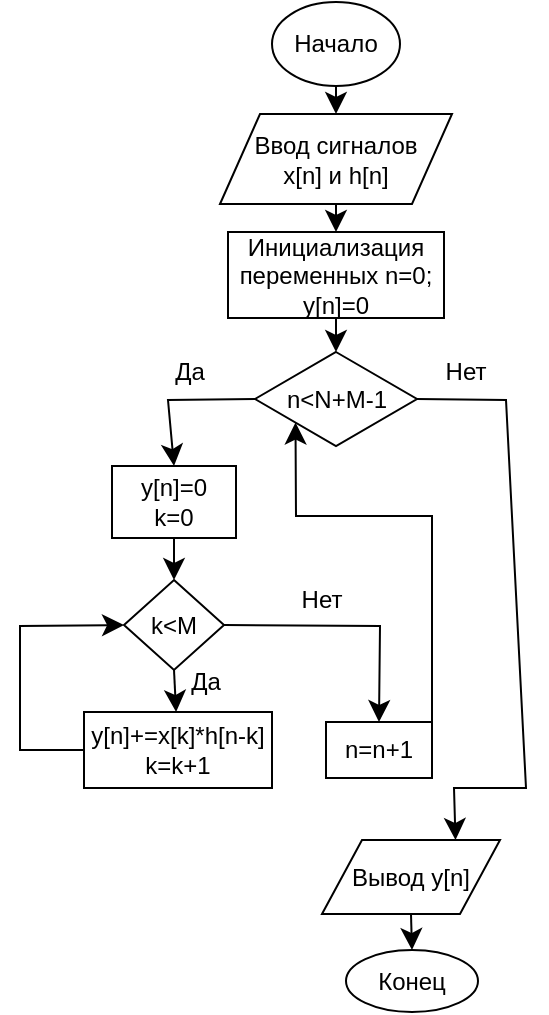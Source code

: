 <mxfile version="26.0.16" pages="2">
  <diagram name="Линейная свертка" id="K5Avs2HP38aUbaaJo2PH">
    <mxGraphModel dx="913" dy="1008" grid="0" gridSize="10" guides="1" tooltips="1" connect="1" arrows="1" fold="1" page="0" pageScale="1" pageWidth="827" pageHeight="1169" math="0" shadow="0">
      <root>
        <mxCell id="0" />
        <mxCell id="1" parent="0" />
        <mxCell id="LWh4g69PcNr4QW9ISP9D-3" style="edgeStyle=none;curved=1;rounded=0;orthogonalLoop=1;jettySize=auto;html=1;exitX=0.5;exitY=1;exitDx=0;exitDy=0;entryX=0.5;entryY=0;entryDx=0;entryDy=0;fontSize=12;startSize=8;endSize=8;" edge="1" parent="1" source="LWh4g69PcNr4QW9ISP9D-1" target="LWh4g69PcNr4QW9ISP9D-2">
          <mxGeometry relative="1" as="geometry" />
        </mxCell>
        <mxCell id="LWh4g69PcNr4QW9ISP9D-1" value="Начало" style="ellipse;whiteSpace=wrap;html=1;" vertex="1" parent="1">
          <mxGeometry x="134" y="-72" width="64" height="42" as="geometry" />
        </mxCell>
        <mxCell id="LWh4g69PcNr4QW9ISP9D-5" style="edgeStyle=none;curved=1;rounded=0;orthogonalLoop=1;jettySize=auto;html=1;exitX=0.5;exitY=1;exitDx=0;exitDy=0;entryX=0.5;entryY=0;entryDx=0;entryDy=0;fontSize=12;startSize=8;endSize=8;" edge="1" parent="1" source="LWh4g69PcNr4QW9ISP9D-2" target="LWh4g69PcNr4QW9ISP9D-4">
          <mxGeometry relative="1" as="geometry" />
        </mxCell>
        <mxCell id="LWh4g69PcNr4QW9ISP9D-2" value="Ввод сигналов&lt;div&gt;x[n] и h[n]&lt;/div&gt;" style="shape=parallelogram;perimeter=parallelogramPerimeter;whiteSpace=wrap;html=1;fixedSize=1;" vertex="1" parent="1">
          <mxGeometry x="108" y="-16" width="116" height="45" as="geometry" />
        </mxCell>
        <mxCell id="LWh4g69PcNr4QW9ISP9D-7" style="edgeStyle=none;curved=1;rounded=0;orthogonalLoop=1;jettySize=auto;html=1;exitX=0.5;exitY=1;exitDx=0;exitDy=0;entryX=0.5;entryY=0;entryDx=0;entryDy=0;fontSize=12;startSize=8;endSize=8;" edge="1" parent="1" source="LWh4g69PcNr4QW9ISP9D-4" target="LWh4g69PcNr4QW9ISP9D-6">
          <mxGeometry relative="1" as="geometry" />
        </mxCell>
        <mxCell id="LWh4g69PcNr4QW9ISP9D-4" value="Инициализация переменных n=0; y[n]=0" style="rounded=0;whiteSpace=wrap;html=1;" vertex="1" parent="1">
          <mxGeometry x="112" y="43" width="108" height="43" as="geometry" />
        </mxCell>
        <mxCell id="LWh4g69PcNr4QW9ISP9D-9" style="edgeStyle=none;curved=0;rounded=0;orthogonalLoop=1;jettySize=auto;html=1;exitX=0;exitY=0.5;exitDx=0;exitDy=0;entryX=0.5;entryY=0;entryDx=0;entryDy=0;fontSize=12;startSize=8;endSize=8;" edge="1" parent="1" source="LWh4g69PcNr4QW9ISP9D-6" target="LWh4g69PcNr4QW9ISP9D-8">
          <mxGeometry relative="1" as="geometry">
            <Array as="points">
              <mxPoint x="82" y="127" />
            </Array>
          </mxGeometry>
        </mxCell>
        <mxCell id="LWh4g69PcNr4QW9ISP9D-23" style="edgeStyle=none;curved=0;rounded=0;orthogonalLoop=1;jettySize=auto;html=1;exitX=1;exitY=0.5;exitDx=0;exitDy=0;entryX=0.75;entryY=0;entryDx=0;entryDy=0;fontSize=12;startSize=8;endSize=8;" edge="1" parent="1" source="LWh4g69PcNr4QW9ISP9D-6" target="LWh4g69PcNr4QW9ISP9D-22">
          <mxGeometry relative="1" as="geometry">
            <Array as="points">
              <mxPoint x="251" y="127" />
              <mxPoint x="261" y="321" />
              <mxPoint x="225" y="321" />
            </Array>
          </mxGeometry>
        </mxCell>
        <mxCell id="LWh4g69PcNr4QW9ISP9D-6" value="n&amp;lt;N+M-1" style="rhombus;whiteSpace=wrap;html=1;" vertex="1" parent="1">
          <mxGeometry x="125.5" y="103" width="81" height="47" as="geometry" />
        </mxCell>
        <mxCell id="LWh4g69PcNr4QW9ISP9D-13" style="edgeStyle=none;curved=1;rounded=0;orthogonalLoop=1;jettySize=auto;html=1;exitX=0.5;exitY=1;exitDx=0;exitDy=0;fontSize=12;startSize=8;endSize=8;" edge="1" parent="1" source="LWh4g69PcNr4QW9ISP9D-8" target="LWh4g69PcNr4QW9ISP9D-12">
          <mxGeometry relative="1" as="geometry" />
        </mxCell>
        <mxCell id="LWh4g69PcNr4QW9ISP9D-8" value="y[n]=0&lt;div&gt;k=0&lt;/div&gt;" style="rounded=0;whiteSpace=wrap;html=1;" vertex="1" parent="1">
          <mxGeometry x="54" y="160" width="62" height="36" as="geometry" />
        </mxCell>
        <mxCell id="LWh4g69PcNr4QW9ISP9D-10" value="Да" style="text;html=1;align=center;verticalAlign=middle;whiteSpace=wrap;rounded=0;" vertex="1" parent="1">
          <mxGeometry x="63" y="98" width="60" height="30" as="geometry" />
        </mxCell>
        <mxCell id="LWh4g69PcNr4QW9ISP9D-15" style="edgeStyle=none;curved=1;rounded=0;orthogonalLoop=1;jettySize=auto;html=1;exitX=0.5;exitY=1;exitDx=0;exitDy=0;fontSize=12;startSize=8;endSize=8;" edge="1" parent="1" source="LWh4g69PcNr4QW9ISP9D-12" target="LWh4g69PcNr4QW9ISP9D-14">
          <mxGeometry relative="1" as="geometry" />
        </mxCell>
        <mxCell id="LWh4g69PcNr4QW9ISP9D-18" style="edgeStyle=none;curved=0;rounded=0;orthogonalLoop=1;jettySize=auto;html=1;exitX=1;exitY=0.5;exitDx=0;exitDy=0;entryX=0.5;entryY=0;entryDx=0;entryDy=0;fontSize=12;startSize=8;endSize=8;" edge="1" parent="1" source="LWh4g69PcNr4QW9ISP9D-12" target="LWh4g69PcNr4QW9ISP9D-17">
          <mxGeometry relative="1" as="geometry">
            <Array as="points">
              <mxPoint x="188" y="240" />
            </Array>
          </mxGeometry>
        </mxCell>
        <mxCell id="LWh4g69PcNr4QW9ISP9D-12" value="k&amp;lt;M" style="rhombus;whiteSpace=wrap;html=1;" vertex="1" parent="1">
          <mxGeometry x="60" y="217" width="50" height="45" as="geometry" />
        </mxCell>
        <mxCell id="LWh4g69PcNr4QW9ISP9D-16" style="edgeStyle=none;curved=0;rounded=0;orthogonalLoop=1;jettySize=auto;html=1;exitX=0;exitY=0.5;exitDx=0;exitDy=0;entryX=0;entryY=0.5;entryDx=0;entryDy=0;fontSize=12;startSize=8;endSize=8;" edge="1" parent="1" source="LWh4g69PcNr4QW9ISP9D-14" target="LWh4g69PcNr4QW9ISP9D-12">
          <mxGeometry relative="1" as="geometry">
            <Array as="points">
              <mxPoint x="8" y="302" />
              <mxPoint x="8" y="240" />
            </Array>
          </mxGeometry>
        </mxCell>
        <mxCell id="LWh4g69PcNr4QW9ISP9D-14" value="y[n]+=x[k]*h[n-k]&lt;div&gt;k=k+1&lt;/div&gt;" style="rounded=0;whiteSpace=wrap;html=1;" vertex="1" parent="1">
          <mxGeometry x="40" y="283" width="94" height="38" as="geometry" />
        </mxCell>
        <mxCell id="LWh4g69PcNr4QW9ISP9D-17" value="n=n+1" style="rounded=0;whiteSpace=wrap;html=1;" vertex="1" parent="1">
          <mxGeometry x="161" y="288" width="53" height="28" as="geometry" />
        </mxCell>
        <mxCell id="LWh4g69PcNr4QW9ISP9D-19" value="Да" style="text;html=1;align=center;verticalAlign=middle;whiteSpace=wrap;rounded=0;" vertex="1" parent="1">
          <mxGeometry x="71" y="253" width="60" height="30" as="geometry" />
        </mxCell>
        <mxCell id="LWh4g69PcNr4QW9ISP9D-20" value="Нет" style="text;html=1;align=center;verticalAlign=middle;whiteSpace=wrap;rounded=0;" vertex="1" parent="1">
          <mxGeometry x="129" y="212" width="60" height="30" as="geometry" />
        </mxCell>
        <mxCell id="LWh4g69PcNr4QW9ISP9D-21" style="edgeStyle=none;curved=0;rounded=0;orthogonalLoop=1;jettySize=auto;html=1;exitX=1;exitY=0.5;exitDx=0;exitDy=0;entryX=0;entryY=1;entryDx=0;entryDy=0;fontSize=12;startSize=8;endSize=8;" edge="1" parent="1" source="LWh4g69PcNr4QW9ISP9D-17" target="LWh4g69PcNr4QW9ISP9D-6">
          <mxGeometry relative="1" as="geometry">
            <Array as="points">
              <mxPoint x="214" y="185" />
              <mxPoint x="146" y="185" />
            </Array>
          </mxGeometry>
        </mxCell>
        <mxCell id="LWh4g69PcNr4QW9ISP9D-26" style="edgeStyle=none;curved=1;rounded=0;orthogonalLoop=1;jettySize=auto;html=1;exitX=0.5;exitY=1;exitDx=0;exitDy=0;entryX=0.5;entryY=0;entryDx=0;entryDy=0;fontSize=12;startSize=8;endSize=8;" edge="1" parent="1" source="LWh4g69PcNr4QW9ISP9D-22" target="LWh4g69PcNr4QW9ISP9D-25">
          <mxGeometry relative="1" as="geometry" />
        </mxCell>
        <mxCell id="LWh4g69PcNr4QW9ISP9D-22" value="Вывод y[n]" style="shape=parallelogram;perimeter=parallelogramPerimeter;whiteSpace=wrap;html=1;fixedSize=1;" vertex="1" parent="1">
          <mxGeometry x="159" y="347" width="89" height="37" as="geometry" />
        </mxCell>
        <mxCell id="LWh4g69PcNr4QW9ISP9D-24" value="Нет" style="text;html=1;align=center;verticalAlign=middle;whiteSpace=wrap;rounded=0;" vertex="1" parent="1">
          <mxGeometry x="201" y="98" width="60" height="30" as="geometry" />
        </mxCell>
        <mxCell id="LWh4g69PcNr4QW9ISP9D-25" value="Конец" style="ellipse;whiteSpace=wrap;html=1;" vertex="1" parent="1">
          <mxGeometry x="171" y="402" width="66" height="31" as="geometry" />
        </mxCell>
      </root>
    </mxGraphModel>
  </diagram>
  <diagram id="X2CLrOXM09NGx66Bx4sj" name="Циклическая свертка">
    <mxGraphModel dx="1442" dy="1015" grid="0" gridSize="10" guides="1" tooltips="1" connect="1" arrows="1" fold="1" page="0" pageScale="1" pageWidth="827" pageHeight="1169" math="0" shadow="0">
      <root>
        <mxCell id="0" />
        <mxCell id="1" parent="0" />
        <mxCell id="5qdd4Y2XkRBn7IJCzH74-3" style="edgeStyle=none;curved=1;rounded=0;orthogonalLoop=1;jettySize=auto;html=1;exitX=0.5;exitY=1;exitDx=0;exitDy=0;entryX=0.5;entryY=0;entryDx=0;entryDy=0;fontSize=12;startSize=8;endSize=8;" edge="1" parent="1" source="5qdd4Y2XkRBn7IJCzH74-1" target="5qdd4Y2XkRBn7IJCzH74-2">
          <mxGeometry relative="1" as="geometry" />
        </mxCell>
        <mxCell id="5qdd4Y2XkRBn7IJCzH74-1" value="Начало" style="ellipse;whiteSpace=wrap;html=1;" vertex="1" parent="1">
          <mxGeometry x="132" y="-90" width="59" height="38" as="geometry" />
        </mxCell>
        <mxCell id="VFvfVSpejHpBilSKvpph-2" style="edgeStyle=none;curved=1;rounded=0;orthogonalLoop=1;jettySize=auto;html=1;exitX=0.5;exitY=1;exitDx=0;exitDy=0;entryX=0.5;entryY=0;entryDx=0;entryDy=0;fontSize=12;startSize=8;endSize=8;" edge="1" parent="1" source="5qdd4Y2XkRBn7IJCzH74-2" target="VFvfVSpejHpBilSKvpph-1">
          <mxGeometry relative="1" as="geometry" />
        </mxCell>
        <mxCell id="5qdd4Y2XkRBn7IJCzH74-2" value="Ввод сигналов&lt;div&gt;x[n] и h[n]&lt;/div&gt;" style="shape=parallelogram;perimeter=parallelogramPerimeter;whiteSpace=wrap;html=1;fixedSize=1;" vertex="1" parent="1">
          <mxGeometry x="104" y="-37" width="115" height="34" as="geometry" />
        </mxCell>
        <mxCell id="VFvfVSpejHpBilSKvpph-4" style="edgeStyle=none;curved=1;rounded=0;orthogonalLoop=1;jettySize=auto;html=1;exitX=0.5;exitY=1;exitDx=0;exitDy=0;entryX=0.5;entryY=0;entryDx=0;entryDy=0;fontSize=12;startSize=8;endSize=8;" edge="1" parent="1" source="VFvfVSpejHpBilSKvpph-1" target="VFvfVSpejHpBilSKvpph-3">
          <mxGeometry relative="1" as="geometry" />
        </mxCell>
        <mxCell id="VFvfVSpejHpBilSKvpph-1" value="Инициализация переменных n=0; y[n]=0" style="rounded=0;whiteSpace=wrap;html=1;" vertex="1" parent="1">
          <mxGeometry x="107.5" y="12" width="108" height="43" as="geometry" />
        </mxCell>
        <mxCell id="VFvfVSpejHpBilSKvpph-7" style="edgeStyle=none;curved=0;rounded=0;orthogonalLoop=1;jettySize=auto;html=1;exitX=0;exitY=0.5;exitDx=0;exitDy=0;entryX=0.5;entryY=0;entryDx=0;entryDy=0;fontSize=12;startSize=8;endSize=8;" edge="1" parent="1" source="VFvfVSpejHpBilSKvpph-3" target="VFvfVSpejHpBilSKvpph-5">
          <mxGeometry relative="1" as="geometry">
            <Array as="points">
              <mxPoint x="102" y="93" />
            </Array>
          </mxGeometry>
        </mxCell>
        <mxCell id="Wklsy-ySNx-wTol7Qay0-4" style="edgeStyle=none;curved=0;rounded=0;orthogonalLoop=1;jettySize=auto;html=1;exitX=1;exitY=0.5;exitDx=0;exitDy=0;entryX=0.75;entryY=0;entryDx=0;entryDy=0;fontSize=12;startSize=8;endSize=8;" edge="1" parent="1" source="VFvfVSpejHpBilSKvpph-3" target="Wklsy-ySNx-wTol7Qay0-3">
          <mxGeometry relative="1" as="geometry">
            <Array as="points">
              <mxPoint x="299" y="93" />
              <mxPoint x="302" y="244" />
              <mxPoint x="245" y="244" />
            </Array>
          </mxGeometry>
        </mxCell>
        <mxCell id="VFvfVSpejHpBilSKvpph-3" value="n&amp;lt;N" style="rhombus;whiteSpace=wrap;html=1;" vertex="1" parent="1">
          <mxGeometry x="135" y="71" width="53" height="43" as="geometry" />
        </mxCell>
        <mxCell id="VFvfVSpejHpBilSKvpph-8" style="edgeStyle=none;curved=1;rounded=0;orthogonalLoop=1;jettySize=auto;html=1;exitX=0.5;exitY=1;exitDx=0;exitDy=0;entryX=0.5;entryY=0;entryDx=0;entryDy=0;fontSize=12;startSize=8;endSize=8;" edge="1" parent="1" source="VFvfVSpejHpBilSKvpph-5" target="VFvfVSpejHpBilSKvpph-6">
          <mxGeometry relative="1" as="geometry" />
        </mxCell>
        <mxCell id="VFvfVSpejHpBilSKvpph-5" value="y[n]=0" style="rounded=0;whiteSpace=wrap;html=1;" vertex="1" parent="1">
          <mxGeometry x="74" y="118" width="56" height="27" as="geometry" />
        </mxCell>
        <mxCell id="bsoPEfKfLZVDgSPWSHdh-6" style="edgeStyle=none;curved=1;rounded=0;orthogonalLoop=1;jettySize=auto;html=1;exitX=1;exitY=0.5;exitDx=0;exitDy=0;entryX=0;entryY=0.5;entryDx=0;entryDy=0;fontSize=12;startSize=8;endSize=8;" edge="1" parent="1" source="VFvfVSpejHpBilSKvpph-6" target="bsoPEfKfLZVDgSPWSHdh-5">
          <mxGeometry relative="1" as="geometry" />
        </mxCell>
        <mxCell id="VFvfVSpejHpBilSKvpph-6" value="k&amp;lt;M" style="rhombus;whiteSpace=wrap;html=1;" vertex="1" parent="1">
          <mxGeometry x="77" y="158" width="50" height="46" as="geometry" />
        </mxCell>
        <mxCell id="VFvfVSpejHpBilSKvpph-9" value="Да" style="text;html=1;align=center;verticalAlign=middle;whiteSpace=wrap;rounded=0;" vertex="1" parent="1">
          <mxGeometry x="88" y="65" width="60" height="30" as="geometry" />
        </mxCell>
        <mxCell id="bsoPEfKfLZVDgSPWSHdh-3" style="edgeStyle=none;curved=0;rounded=0;orthogonalLoop=1;jettySize=auto;html=1;exitX=0;exitY=0.5;exitDx=0;exitDy=0;entryX=0;entryY=0.5;entryDx=0;entryDy=0;fontSize=12;startSize=8;endSize=8;" edge="1" parent="1" source="bsoPEfKfLZVDgSPWSHdh-1" target="VFvfVSpejHpBilSKvpph-6">
          <mxGeometry relative="1" as="geometry">
            <Array as="points">
              <mxPoint x="5" y="242" />
              <mxPoint x="5" y="183" />
            </Array>
          </mxGeometry>
        </mxCell>
        <mxCell id="bsoPEfKfLZVDgSPWSHdh-1" value="y[n]+=x[k]*h[(n-k+M)mod M]&lt;div&gt;k=k+1&lt;/div&gt;" style="rounded=0;whiteSpace=wrap;html=1;" vertex="1" parent="1">
          <mxGeometry x="24" y="225" width="171" height="34" as="geometry" />
        </mxCell>
        <mxCell id="bsoPEfKfLZVDgSPWSHdh-2" style="edgeStyle=none;curved=1;rounded=0;orthogonalLoop=1;jettySize=auto;html=1;exitX=0.5;exitY=1;exitDx=0;exitDy=0;entryX=0.462;entryY=0.029;entryDx=0;entryDy=0;entryPerimeter=0;fontSize=12;startSize=8;endSize=8;" edge="1" parent="1" source="VFvfVSpejHpBilSKvpph-6" target="bsoPEfKfLZVDgSPWSHdh-1">
          <mxGeometry relative="1" as="geometry" />
        </mxCell>
        <mxCell id="bsoPEfKfLZVDgSPWSHdh-4" value="Да" style="text;html=1;align=center;verticalAlign=middle;whiteSpace=wrap;rounded=0;" vertex="1" parent="1">
          <mxGeometry x="90" y="194" width="60" height="30" as="geometry" />
        </mxCell>
        <mxCell id="Wklsy-ySNx-wTol7Qay0-1" style="edgeStyle=none;curved=0;rounded=0;orthogonalLoop=1;jettySize=auto;html=1;exitX=0.5;exitY=0;exitDx=0;exitDy=0;entryX=0.5;entryY=1;entryDx=0;entryDy=0;fontSize=12;startSize=8;endSize=8;" edge="1" parent="1" source="bsoPEfKfLZVDgSPWSHdh-5" target="VFvfVSpejHpBilSKvpph-3">
          <mxGeometry relative="1" as="geometry">
            <Array as="points">
              <mxPoint x="237" y="149" />
              <mxPoint x="162" y="149" />
            </Array>
          </mxGeometry>
        </mxCell>
        <mxCell id="bsoPEfKfLZVDgSPWSHdh-5" value="n=n+1" style="rounded=0;whiteSpace=wrap;html=1;" vertex="1" parent="1">
          <mxGeometry x="210" y="166" width="58" height="28" as="geometry" />
        </mxCell>
        <mxCell id="bsoPEfKfLZVDgSPWSHdh-7" value="Нет" style="text;html=1;align=center;verticalAlign=middle;whiteSpace=wrap;rounded=0;" vertex="1" parent="1">
          <mxGeometry x="131.5" y="158" width="60" height="30" as="geometry" />
        </mxCell>
        <mxCell id="Wklsy-ySNx-wTol7Qay0-7" style="edgeStyle=none;curved=1;rounded=0;orthogonalLoop=1;jettySize=auto;html=1;exitX=0.5;exitY=1;exitDx=0;exitDy=0;entryX=0.5;entryY=0;entryDx=0;entryDy=0;fontSize=12;startSize=8;endSize=8;" edge="1" parent="1" source="Wklsy-ySNx-wTol7Qay0-3" target="Wklsy-ySNx-wTol7Qay0-6">
          <mxGeometry relative="1" as="geometry" />
        </mxCell>
        <mxCell id="Wklsy-ySNx-wTol7Qay0-3" value="Вывод y[n]" style="shape=parallelogram;perimeter=parallelogramPerimeter;whiteSpace=wrap;html=1;fixedSize=1;" vertex="1" parent="1">
          <mxGeometry x="177" y="290" width="91" height="29" as="geometry" />
        </mxCell>
        <mxCell id="Wklsy-ySNx-wTol7Qay0-5" value="Нет" style="text;html=1;align=center;verticalAlign=middle;whiteSpace=wrap;rounded=0;" vertex="1" parent="1">
          <mxGeometry x="210" y="69" width="60" height="30" as="geometry" />
        </mxCell>
        <mxCell id="Wklsy-ySNx-wTol7Qay0-6" value="Конец" style="ellipse;whiteSpace=wrap;html=1;" vertex="1" parent="1">
          <mxGeometry x="193" y="333" width="59" height="30" as="geometry" />
        </mxCell>
      </root>
    </mxGraphModel>
  </diagram>
</mxfile>
